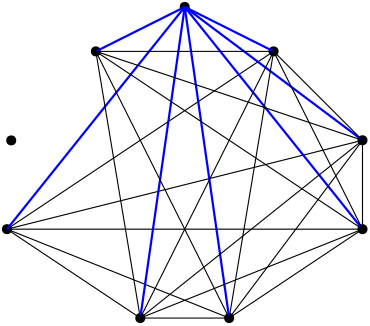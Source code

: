 <?xml version="1.0"?>
<!DOCTYPE ipe SYSTEM "ipe.dtd">
<ipe version="70206" creator="Ipe 7.2.7">
<info created="D:20190407151555" modified="D:20190407153100"/>
<ipestyle name="basic">
<symbol name="arrow/arc(spx)">
<path stroke="sym-stroke" fill="sym-stroke" pen="sym-pen">
0 0 m
-1 0.333 l
-1 -0.333 l
h
</path>
</symbol>
<symbol name="arrow/farc(spx)">
<path stroke="sym-stroke" fill="white" pen="sym-pen">
0 0 m
-1 0.333 l
-1 -0.333 l
h
</path>
</symbol>
<symbol name="arrow/ptarc(spx)">
<path stroke="sym-stroke" fill="sym-stroke" pen="sym-pen">
0 0 m
-1 0.333 l
-0.8 0 l
-1 -0.333 l
h
</path>
</symbol>
<symbol name="arrow/fptarc(spx)">
<path stroke="sym-stroke" fill="white" pen="sym-pen">
0 0 m
-1 0.333 l
-0.8 0 l
-1 -0.333 l
h
</path>
</symbol>
<symbol name="mark/circle(sx)" transformations="translations">
<path fill="sym-stroke">
0.6 0 0 0.6 0 0 e
0.4 0 0 0.4 0 0 e
</path>
</symbol>
<symbol name="mark/disk(sx)" transformations="translations">
<path fill="sym-stroke">
0.6 0 0 0.6 0 0 e
</path>
</symbol>
<symbol name="mark/fdisk(sfx)" transformations="translations">
<group>
<path fill="sym-fill">
0.5 0 0 0.5 0 0 e
</path>
<path fill="sym-stroke" fillrule="eofill">
0.6 0 0 0.6 0 0 e
0.4 0 0 0.4 0 0 e
</path>
</group>
</symbol>
<symbol name="mark/box(sx)" transformations="translations">
<path fill="sym-stroke" fillrule="eofill">
-0.6 -0.6 m
0.6 -0.6 l
0.6 0.6 l
-0.6 0.6 l
h
-0.4 -0.4 m
0.4 -0.4 l
0.4 0.4 l
-0.4 0.4 l
h
</path>
</symbol>
<symbol name="mark/square(sx)" transformations="translations">
<path fill="sym-stroke">
-0.6 -0.6 m
0.6 -0.6 l
0.6 0.6 l
-0.6 0.6 l
h
</path>
</symbol>
<symbol name="mark/fsquare(sfx)" transformations="translations">
<group>
<path fill="sym-fill">
-0.5 -0.5 m
0.5 -0.5 l
0.5 0.5 l
-0.5 0.5 l
h
</path>
<path fill="sym-stroke" fillrule="eofill">
-0.6 -0.6 m
0.6 -0.6 l
0.6 0.6 l
-0.6 0.6 l
h
-0.4 -0.4 m
0.4 -0.4 l
0.4 0.4 l
-0.4 0.4 l
h
</path>
</group>
</symbol>
<symbol name="mark/cross(sx)" transformations="translations">
<group>
<path fill="sym-stroke">
-0.43 -0.57 m
0.57 0.43 l
0.43 0.57 l
-0.57 -0.43 l
h
</path>
<path fill="sym-stroke">
-0.43 0.57 m
0.57 -0.43 l
0.43 -0.57 l
-0.57 0.43 l
h
</path>
</group>
</symbol>
<symbol name="arrow/fnormal(spx)">
<path stroke="sym-stroke" fill="white" pen="sym-pen">
0 0 m
-1 0.333 l
-1 -0.333 l
h
</path>
</symbol>
<symbol name="arrow/pointed(spx)">
<path stroke="sym-stroke" fill="sym-stroke" pen="sym-pen">
0 0 m
-1 0.333 l
-0.8 0 l
-1 -0.333 l
h
</path>
</symbol>
<symbol name="arrow/fpointed(spx)">
<path stroke="sym-stroke" fill="white" pen="sym-pen">
0 0 m
-1 0.333 l
-0.8 0 l
-1 -0.333 l
h
</path>
</symbol>
<symbol name="arrow/linear(spx)">
<path stroke="sym-stroke" pen="sym-pen">
-1 0.333 m
0 0 l
-1 -0.333 l
</path>
</symbol>
<symbol name="arrow/fdouble(spx)">
<path stroke="sym-stroke" fill="white" pen="sym-pen">
0 0 m
-1 0.333 l
-1 -0.333 l
h
-1 0 m
-2 0.333 l
-2 -0.333 l
h
</path>
</symbol>
<symbol name="arrow/double(spx)">
<path stroke="sym-stroke" fill="sym-stroke" pen="sym-pen">
0 0 m
-1 0.333 l
-1 -0.333 l
h
-1 0 m
-2 0.333 l
-2 -0.333 l
h
</path>
</symbol>
<pen name="heavier" value="0.8"/>
<pen name="fat" value="1.2"/>
<pen name="ultrafat" value="2"/>
<symbolsize name="large" value="5"/>
<symbolsize name="small" value="2"/>
<symbolsize name="tiny" value="1.1"/>
<arrowsize name="large" value="10"/>
<arrowsize name="small" value="5"/>
<arrowsize name="tiny" value="3"/>
<color name="red" value="1 0 0"/>
<color name="green" value="0 1 0"/>
<color name="blue" value="0 0 1"/>
<color name="yellow" value="1 1 0"/>
<color name="orange" value="1 0.647 0"/>
<color name="gold" value="1 0.843 0"/>
<color name="purple" value="0.627 0.125 0.941"/>
<color name="gray" value="0.745"/>
<color name="brown" value="0.647 0.165 0.165"/>
<color name="navy" value="0 0 0.502"/>
<color name="pink" value="1 0.753 0.796"/>
<color name="seagreen" value="0.18 0.545 0.341"/>
<color name="turquoise" value="0.251 0.878 0.816"/>
<color name="violet" value="0.933 0.51 0.933"/>
<color name="darkblue" value="0 0 0.545"/>
<color name="darkcyan" value="0 0.545 0.545"/>
<color name="darkgray" value="0.663"/>
<color name="darkgreen" value="0 0.392 0"/>
<color name="darkmagenta" value="0.545 0 0.545"/>
<color name="darkorange" value="1 0.549 0"/>
<color name="darkred" value="0.545 0 0"/>
<color name="lightblue" value="0.678 0.847 0.902"/>
<color name="lightcyan" value="0.878 1 1"/>
<color name="lightgray" value="0.827"/>
<color name="lightgreen" value="0.565 0.933 0.565"/>
<color name="lightyellow" value="1 1 0.878"/>
<dashstyle name="dashed" value="[4] 0"/>
<dashstyle name="dotted" value="[1 3] 0"/>
<dashstyle name="dash dotted" value="[4 2 1 2] 0"/>
<dashstyle name="dash dot dotted" value="[4 2 1 2 1 2] 0"/>
<textsize name="large" value="\large"/>
<textsize name="Large" value="\Large"/>
<textsize name="LARGE" value="\LARGE"/>
<textsize name="huge" value="\huge"/>
<textsize name="Huge" value="\Huge"/>
<textsize name="small" value="\small"/>
<textsize name="footnote" value="\footnotesize"/>
<textsize name="tiny" value="\tiny"/>
<textstyle name="center" begin="\begin{center}" end="\end{center}"/>
<textstyle name="itemize" begin="\begin{itemize}" end="\end{itemize}"/>
<textstyle name="item" begin="\begin{itemize}\item{}" end="\end{itemize}"/>
<gridsize name="4 pts" value="4"/>
<gridsize name="8 pts (~3 mm)" value="8"/>
<gridsize name="16 pts (~6 mm)" value="16"/>
<gridsize name="32 pts (~12 mm)" value="32"/>
<gridsize name="10 pts (~3.5 mm)" value="10"/>
<gridsize name="20 pts (~7 mm)" value="20"/>
<gridsize name="14 pts (~5 mm)" value="14"/>
<gridsize name="28 pts (~10 mm)" value="28"/>
<gridsize name="56 pts (~20 mm)" value="56"/>
<anglesize name="90 deg" value="90"/>
<anglesize name="60 deg" value="60"/>
<anglesize name="45 deg" value="45"/>
<anglesize name="30 deg" value="30"/>
<anglesize name="22.5 deg" value="22.5"/>
<opacity name="10%" value="0.1"/>
<opacity name="30%" value="0.3"/>
<opacity name="50%" value="0.5"/>
<opacity name="75%" value="0.75"/>
<tiling name="falling" angle="-60" step="4" width="1"/>
<tiling name="rising" angle="30" step="4" width="1"/>
</ipestyle>
<page>
<layer name="alpha"/>
<view layers="alpha" active="alpha"/>
<use layer="alpha" matrix="1 0 0 1 32.3362 303.72" name="mark/disk(sx)" pos="192 448" size="normal" stroke="black"/>
<use matrix="1 0 0 1 17.8772 303.672" name="mark/disk(sx)" pos="176 416" size="normal" stroke="black"/>
<use matrix="1 0 0 1 32.3362 303.72" name="mark/disk(sx)" pos="160 384" size="normal" stroke="black"/>
<use matrix="1 0 0 1 32.3362 303.72" name="mark/disk(sx)" pos="224 464" size="normal" stroke="black"/>
<use matrix="1 0 0 1 32.3362 303.72" name="mark/disk(sx)" pos="256 448" size="normal" stroke="black"/>
<use matrix="1 0 0 1 48.3362 303.72" name="mark/disk(sx)" pos="272 416" size="normal" stroke="black"/>
<use matrix="1 0 0 1 32.3362 303.72" name="mark/disk(sx)" pos="288 384" size="normal" stroke="black"/>
<use matrix="1 0 0 1 32.3362 303.72" name="mark/disk(sx)" pos="208 352" size="normal" stroke="black"/>
<use matrix="1 0 0 1 32.3362 303.72" name="mark/disk(sx)" pos="240 352" size="normal" stroke="black"/>
<path matrix="1 0 0 1 32.3362 303.72" stroke="black">
160 384 m
208 352 l
</path>
<path matrix="1 0 0 1 32.3362 303.72" stroke="black">
160 384 m
240 352 l
</path>
<path matrix="1 0 0 1 32.3362 303.72" stroke="black">
160 384 m
288 384 l
</path>
<path matrix="1 0 0 1 32.3362 303.72" stroke="black">
160 384 m
288 416 l
</path>
<path matrix="1 0 0 1 32.3362 303.72" stroke="black">
160 384 m
256 448 l
</path>
<path matrix="1 0 0 1 32.3362 303.72" stroke="blue" pen="heavier">
160 384 m
224 464 l
</path>
<path matrix="1 0 0 1 32.3362 303.72" stroke="blue" pen="heavier">
224 464 m
256 448 l
</path>
<path matrix="1 0 0 1 32.3362 303.72" stroke="blue" pen="heavier">
224 464 m
288 416 l
</path>
<path matrix="1 0 0 1 32.3362 303.72" stroke="blue" pen="heavier">
224 464 m
288 384 l
</path>
<path matrix="1 0 0 1 32.3362 303.72" stroke="blue" pen="heavier">
224 464 m
240 352 l
</path>
<path matrix="1 0 0 1 32.3362 303.72" stroke="blue" pen="heavier">
224 464 m
208 352 l
</path>
<path matrix="1 0 0 1 32.3362 303.72" stroke="blue" pen="heavier">
224 464 m
192 448 l
</path>
<path matrix="1 0 0 1 32.3362 303.72" stroke="black">
192 448 m
256 448 l
</path>
<path matrix="1 0 0 1 32.3362 303.72" stroke="black">
192 448 m
288 416 l
</path>
<path matrix="1 0 0 1 32.3362 303.72" stroke="black">
192 448 m
288 384 l
</path>
<path matrix="1 0 0 1 32.3362 303.72" stroke="black">
192 448 m
240 352 l
</path>
<path matrix="1 0 0 1 32.3362 303.72" stroke="black">
192 448 m
208 352 l
</path>
<path matrix="1 0 0 1 32.3362 303.72" stroke="black">
256 448 m
288 416 l
</path>
<path matrix="1 0 0 1 32.3362 303.72" stroke="black">
256 448 m
288 384 l
</path>
<path matrix="1 0 0 1 32.3362 303.72" stroke="black">
256 448 m
240 352 l
</path>
<path matrix="1 0 0 1 32.3362 303.72" stroke="black">
256 448 m
208 352 l
</path>
<path matrix="1 0 0 1 32.3362 303.72" stroke="black">
288 416 m
288 384 l
</path>
<path matrix="1 0 0 1 32.3362 303.72" stroke="black">
288 416 m
208 352 l
</path>
<path matrix="1 0 0 1 32.3362 303.72" stroke="black">
288 416 m
240 352 l
</path>
<path matrix="1 0 0 1 32.3362 303.72" stroke="black">
288 384 m
240 352 l
</path>
<path matrix="1 0 0 1 32.3362 303.72" stroke="black">
288 384 m
208 352 l
</path>
<path matrix="1 0 0 1 32.3362 303.72" stroke="black">
240 352 m
208 352 l
</path>
</page>
</ipe>

